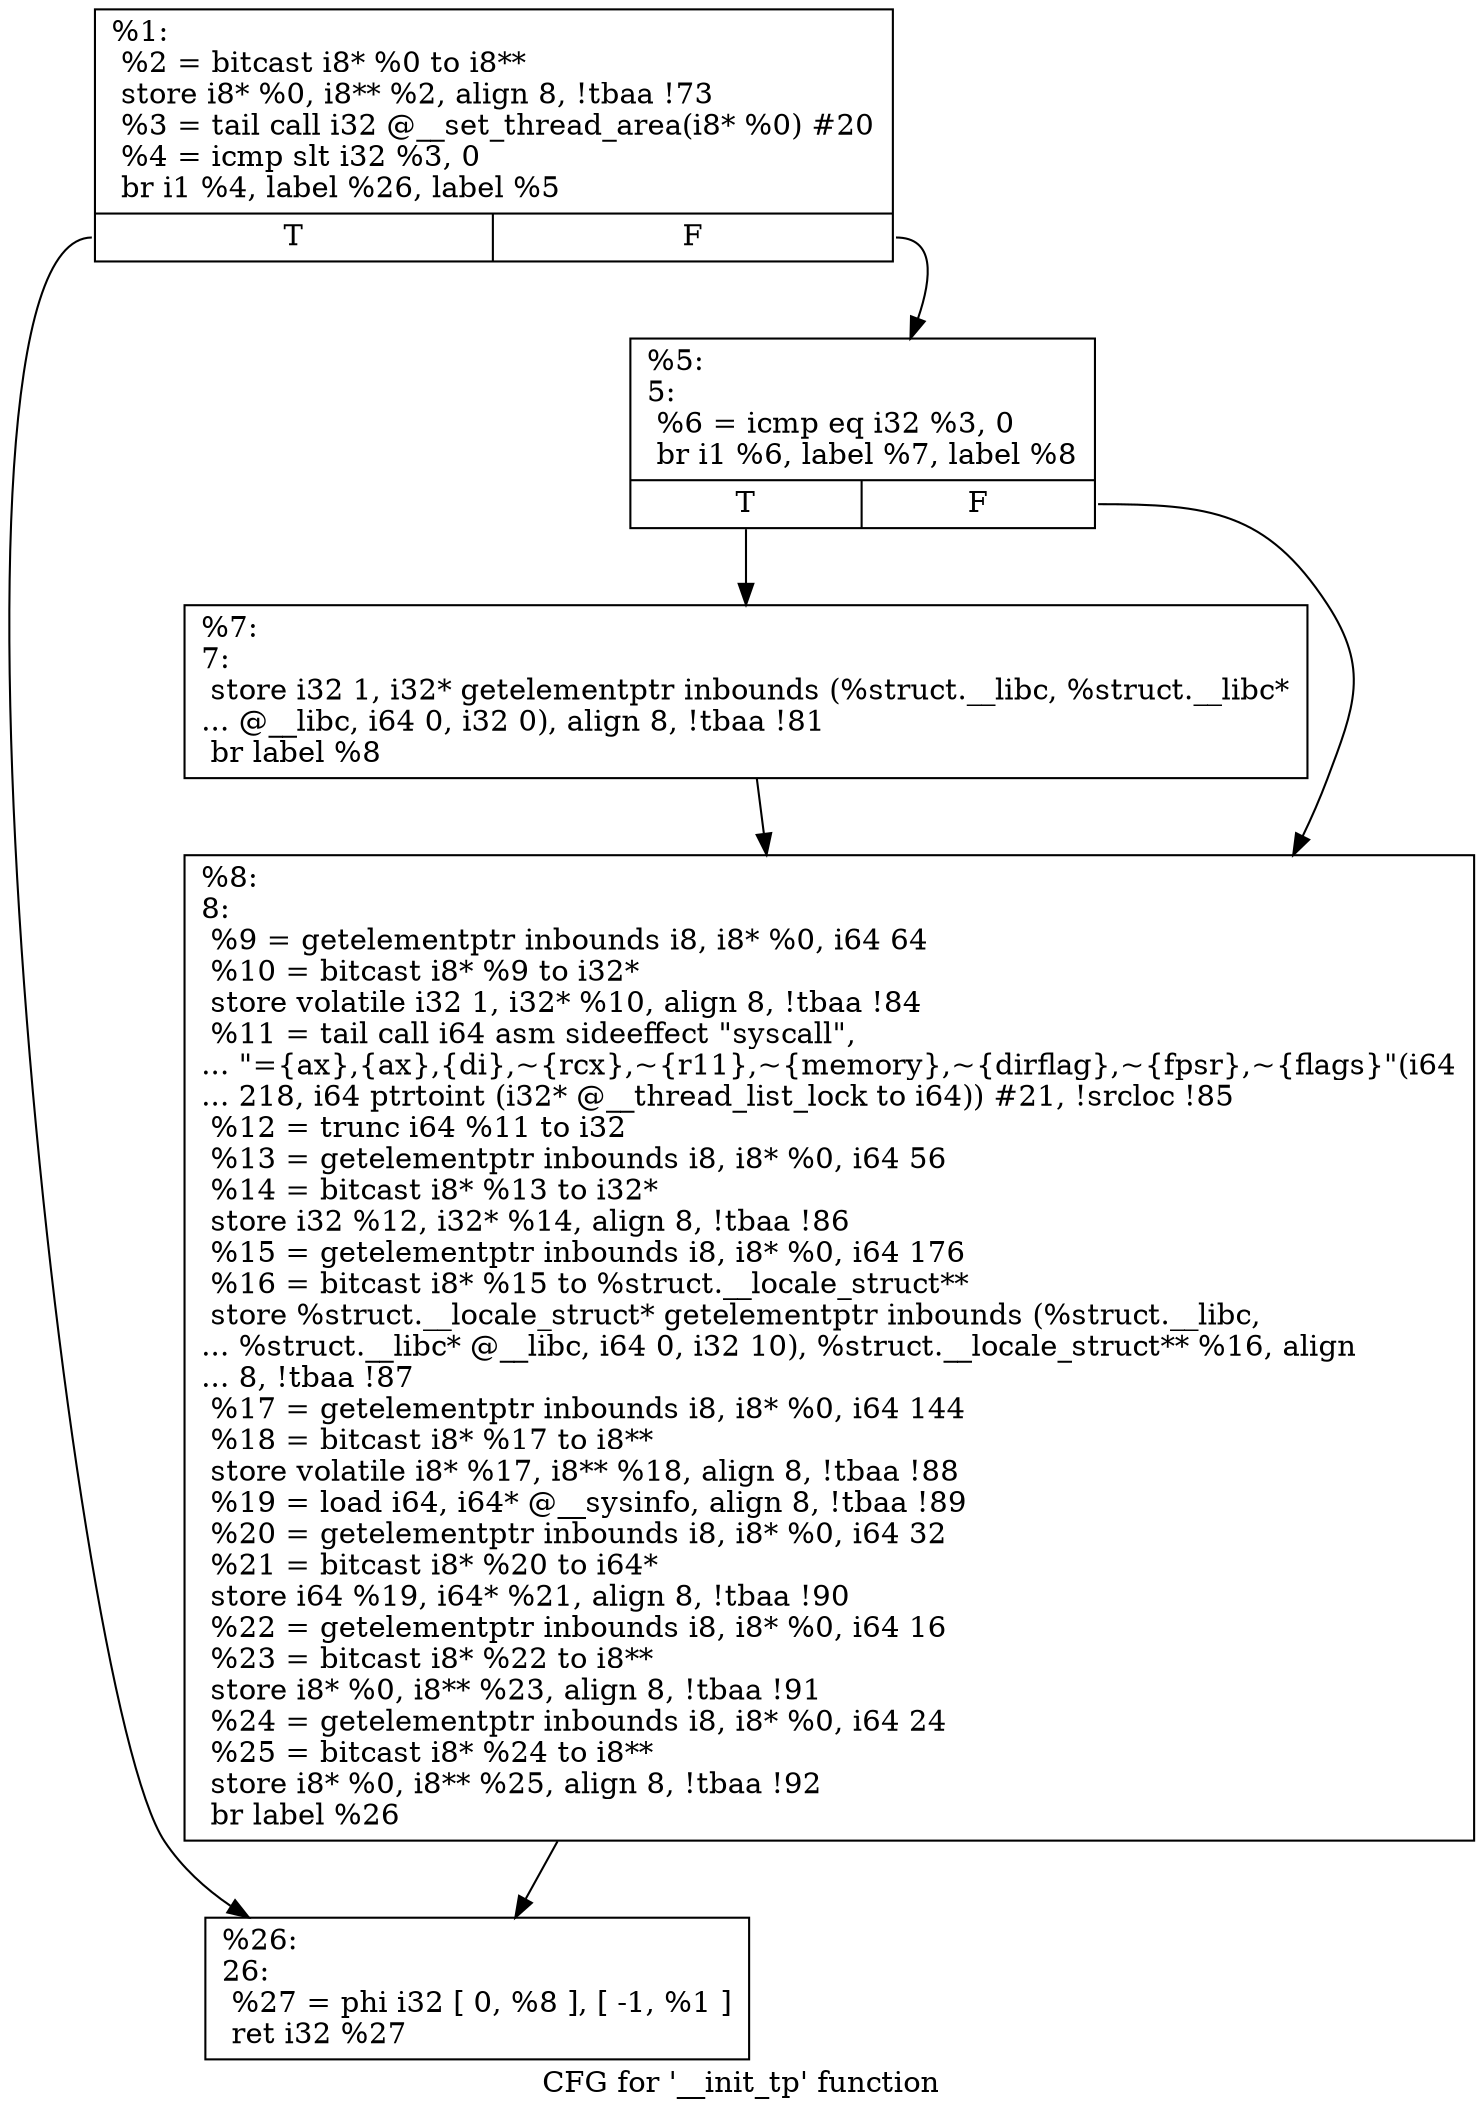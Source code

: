 digraph "CFG for '__init_tp' function" {
	label="CFG for '__init_tp' function";

	Node0x22a33f0 [shape=record,label="{%1:\l  %2 = bitcast i8* %0 to i8**\l  store i8* %0, i8** %2, align 8, !tbaa !73\l  %3 = tail call i32 @__set_thread_area(i8* %0) #20\l  %4 = icmp slt i32 %3, 0\l  br i1 %4, label %26, label %5\l|{<s0>T|<s1>F}}"];
	Node0x22a33f0:s0 -> Node0x22a3c90;
	Node0x22a33f0:s1 -> Node0x22a34a0;
	Node0x22a34a0 [shape=record,label="{%5:\l5:                                                \l  %6 = icmp eq i32 %3, 0\l  br i1 %6, label %7, label %8\l|{<s0>T|<s1>F}}"];
	Node0x22a34a0:s0 -> Node0x22a3bf0;
	Node0x22a34a0:s1 -> Node0x22a3c40;
	Node0x22a3bf0 [shape=record,label="{%7:\l7:                                                \l  store i32 1, i32* getelementptr inbounds (%struct.__libc, %struct.__libc*\l... @__libc, i64 0, i32 0), align 8, !tbaa !81\l  br label %8\l}"];
	Node0x22a3bf0 -> Node0x22a3c40;
	Node0x22a3c40 [shape=record,label="{%8:\l8:                                                \l  %9 = getelementptr inbounds i8, i8* %0, i64 64\l  %10 = bitcast i8* %9 to i32*\l  store volatile i32 1, i32* %10, align 8, !tbaa !84\l  %11 = tail call i64 asm sideeffect \"syscall\",\l... \"=\{ax\},\{ax\},\{di\},~\{rcx\},~\{r11\},~\{memory\},~\{dirflag\},~\{fpsr\},~\{flags\}\"(i64\l... 218, i64 ptrtoint (i32* @__thread_list_lock to i64)) #21, !srcloc !85\l  %12 = trunc i64 %11 to i32\l  %13 = getelementptr inbounds i8, i8* %0, i64 56\l  %14 = bitcast i8* %13 to i32*\l  store i32 %12, i32* %14, align 8, !tbaa !86\l  %15 = getelementptr inbounds i8, i8* %0, i64 176\l  %16 = bitcast i8* %15 to %struct.__locale_struct**\l  store %struct.__locale_struct* getelementptr inbounds (%struct.__libc,\l... %struct.__libc* @__libc, i64 0, i32 10), %struct.__locale_struct** %16, align\l... 8, !tbaa !87\l  %17 = getelementptr inbounds i8, i8* %0, i64 144\l  %18 = bitcast i8* %17 to i8**\l  store volatile i8* %17, i8** %18, align 8, !tbaa !88\l  %19 = load i64, i64* @__sysinfo, align 8, !tbaa !89\l  %20 = getelementptr inbounds i8, i8* %0, i64 32\l  %21 = bitcast i8* %20 to i64*\l  store i64 %19, i64* %21, align 8, !tbaa !90\l  %22 = getelementptr inbounds i8, i8* %0, i64 16\l  %23 = bitcast i8* %22 to i8**\l  store i8* %0, i8** %23, align 8, !tbaa !91\l  %24 = getelementptr inbounds i8, i8* %0, i64 24\l  %25 = bitcast i8* %24 to i8**\l  store i8* %0, i8** %25, align 8, !tbaa !92\l  br label %26\l}"];
	Node0x22a3c40 -> Node0x22a3c90;
	Node0x22a3c90 [shape=record,label="{%26:\l26:                                               \l  %27 = phi i32 [ 0, %8 ], [ -1, %1 ]\l  ret i32 %27\l}"];
}
